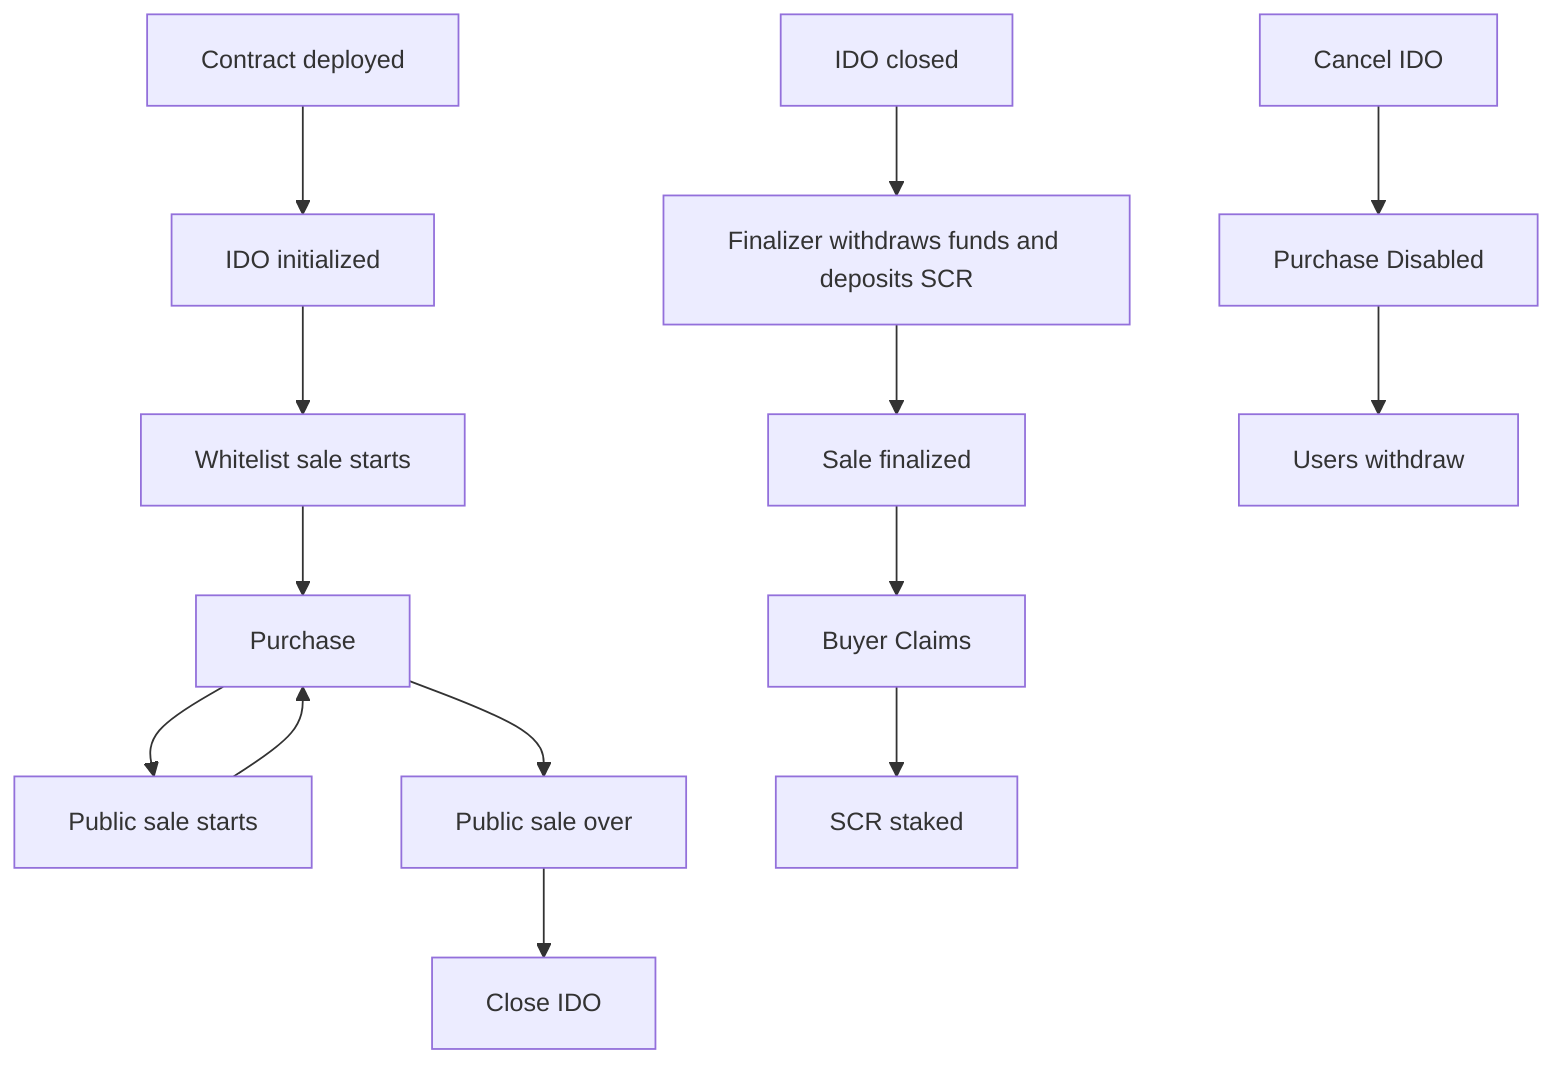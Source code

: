 graph TD;
    1[Contract deployed]
    1-->2[IDO initialized];
    2-->3[Whitelist sale starts];
    3-->4[Purchase];
    4-->5[Public sale starts];
    5-->4;
    4-->7[Public sale over];
    7-->8[Close IDO];
    9[IDO closed];
    9-->10[Finalizer withdraws funds and deposits SCR];
    10-->11[Sale finalized];
    11-->12[Buyer Claims];
    12-->13[SCR staked];
    14[Cancel IDO]
    14-->15[Purchase Disabled];
    15-->16[Users withdraw];
    classDef node font-size:14px;
    classDef edgePath stroke-width:2px,stroke:green
